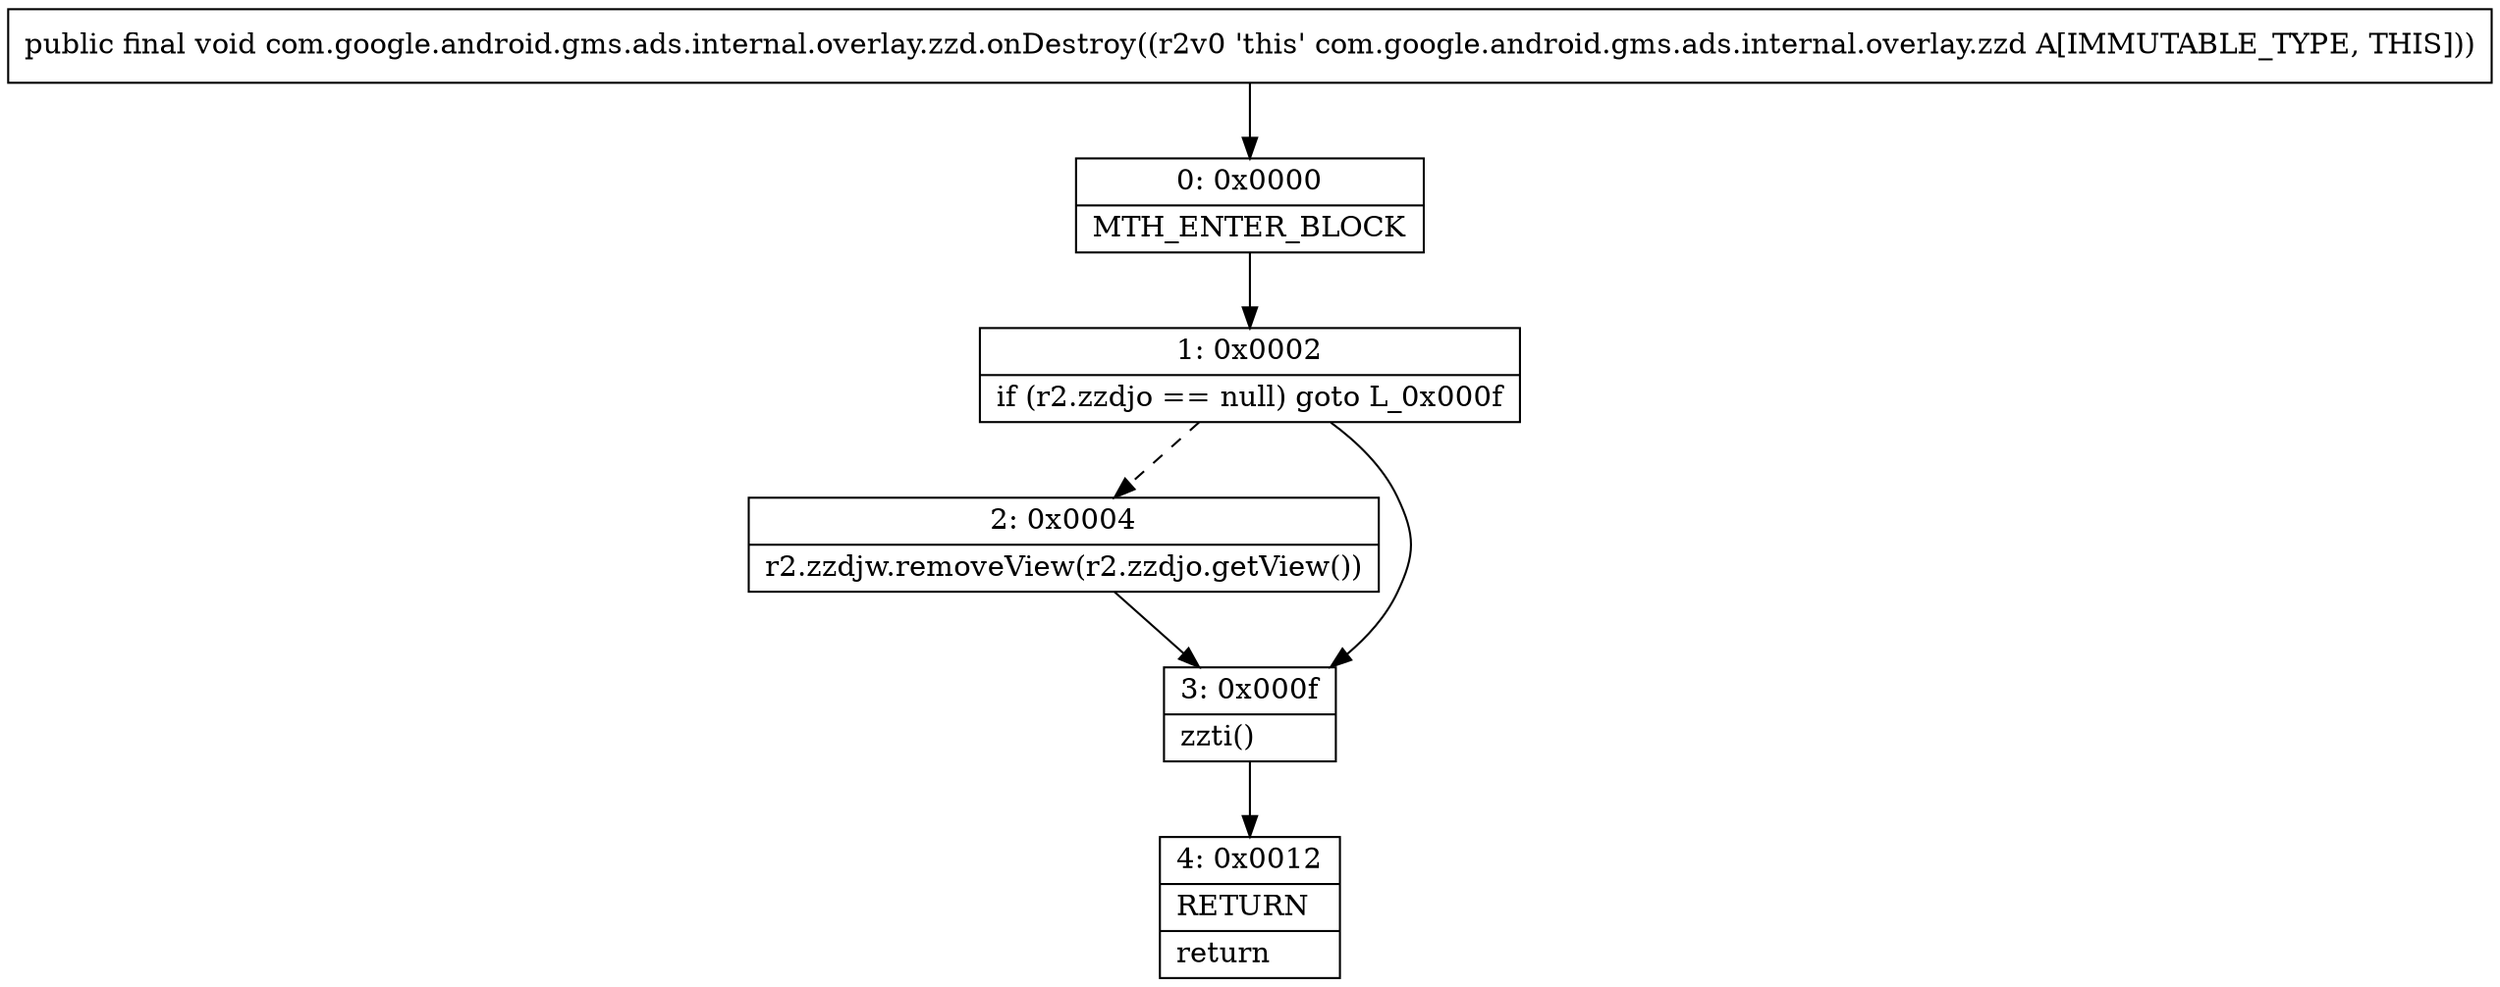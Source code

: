 digraph "CFG forcom.google.android.gms.ads.internal.overlay.zzd.onDestroy()V" {
Node_0 [shape=record,label="{0\:\ 0x0000|MTH_ENTER_BLOCK\l}"];
Node_1 [shape=record,label="{1\:\ 0x0002|if (r2.zzdjo == null) goto L_0x000f\l}"];
Node_2 [shape=record,label="{2\:\ 0x0004|r2.zzdjw.removeView(r2.zzdjo.getView())\l}"];
Node_3 [shape=record,label="{3\:\ 0x000f|zzti()\l}"];
Node_4 [shape=record,label="{4\:\ 0x0012|RETURN\l|return\l}"];
MethodNode[shape=record,label="{public final void com.google.android.gms.ads.internal.overlay.zzd.onDestroy((r2v0 'this' com.google.android.gms.ads.internal.overlay.zzd A[IMMUTABLE_TYPE, THIS])) }"];
MethodNode -> Node_0;
Node_0 -> Node_1;
Node_1 -> Node_2[style=dashed];
Node_1 -> Node_3;
Node_2 -> Node_3;
Node_3 -> Node_4;
}

